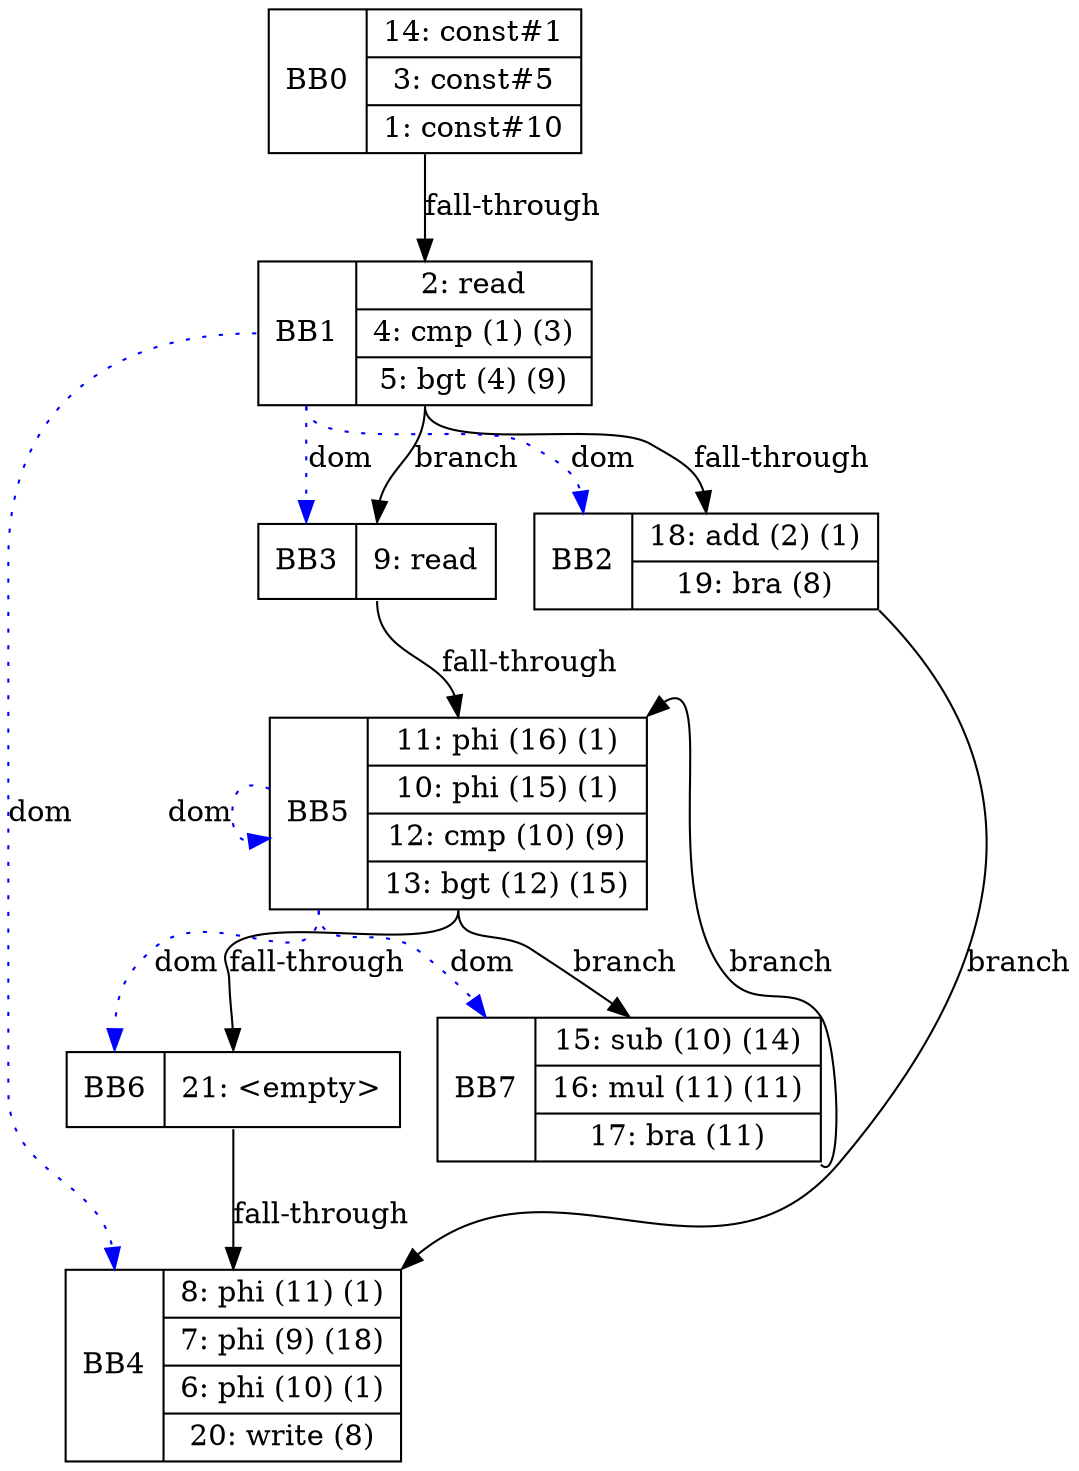 digraph main {
    bb0 [shape=record,label="<b>BB0| {14: const#1|3: const#5|1: const#10}"];
    bb1 [shape=record,label="<b>BB1| {2: read|4: cmp (1) (3)|5: bgt (4) (9)}"];
    bb2 [shape=record,label="<b>BB2| {18: add (2) (1)|19: bra (8)}"];
    bb3 [shape=record,label="<b>BB3| {9: read}"];
    bb4 [shape=record,label="<b>BB4| {8: phi (11) (1)|7: phi (9) (18)|6: phi (10) (1)|20: write (8)}"];
    bb5 [shape=record,label="<b>BB5| {11: phi (16) (1)|10: phi (15) (1)|12: cmp (10) (9)|13: bgt (12) (15)}"];
    bb6 [shape=record,label="<b>BB6| {21: \<empty\>}"];
    bb7 [shape=record,label="<b>BB7| {15: sub (10) (14)|16: mul (11) (11)|17: bra (11)}"];
bb0:s -> bb1:n [label="fall-through"]
bb1:s -> bb2:n [label="fall-through"]
bb1:b -> bb2:b [color=blue, style=dotted, label="dom"]
bb1:s -> bb3:n [label="branch"]
bb1:b -> bb3:b [color=blue, style=dotted, label="dom"]
bb1:b -> bb4:b [color=blue, style=dotted, label="dom"]
bb2:se -> bb4:ne [label="branch"]
bb3:s -> bb5:n [label="fall-through"]
bb5:s -> bb6:n [label="fall-through"]
bb5:b -> bb6:b [color=blue, style=dotted, label="dom"]
bb5:s -> bb7:n [label="branch"]
bb5:b -> bb7:b [color=blue, style=dotted, label="dom"]
bb5:b -> bb5:b [color=blue, style=dotted, label="dom"]
bb6:s -> bb4:n [label="fall-through"]
bb7:se -> bb5:ne [label="branch"]
}

